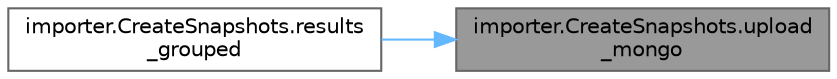 digraph "importer.CreateSnapshots.upload_mongo"
{
 // LATEX_PDF_SIZE
  bgcolor="transparent";
  edge [fontname=Helvetica,fontsize=10,labelfontname=Helvetica,labelfontsize=10];
  node [fontname=Helvetica,fontsize=10,shape=box,height=0.2,width=0.4];
  rankdir="RL";
  Node1 [id="Node000001",label="importer.CreateSnapshots.upload\l_mongo",height=0.2,width=0.4,color="gray40", fillcolor="grey60", style="filled", fontcolor="black",tooltip=" "];
  Node1 -> Node2 [id="edge2_Node000001_Node000002",dir="back",color="steelblue1",style="solid",tooltip=" "];
  Node2 [id="Node000002",label="importer.CreateSnapshots.results\l_grouped",height=0.2,width=0.4,color="grey40", fillcolor="white", style="filled",URL="$namespaceimporter_1_1_create_snapshots.html#aee5fb2ba3058cce272feb71ff79ffe1a",tooltip=" "];
}
